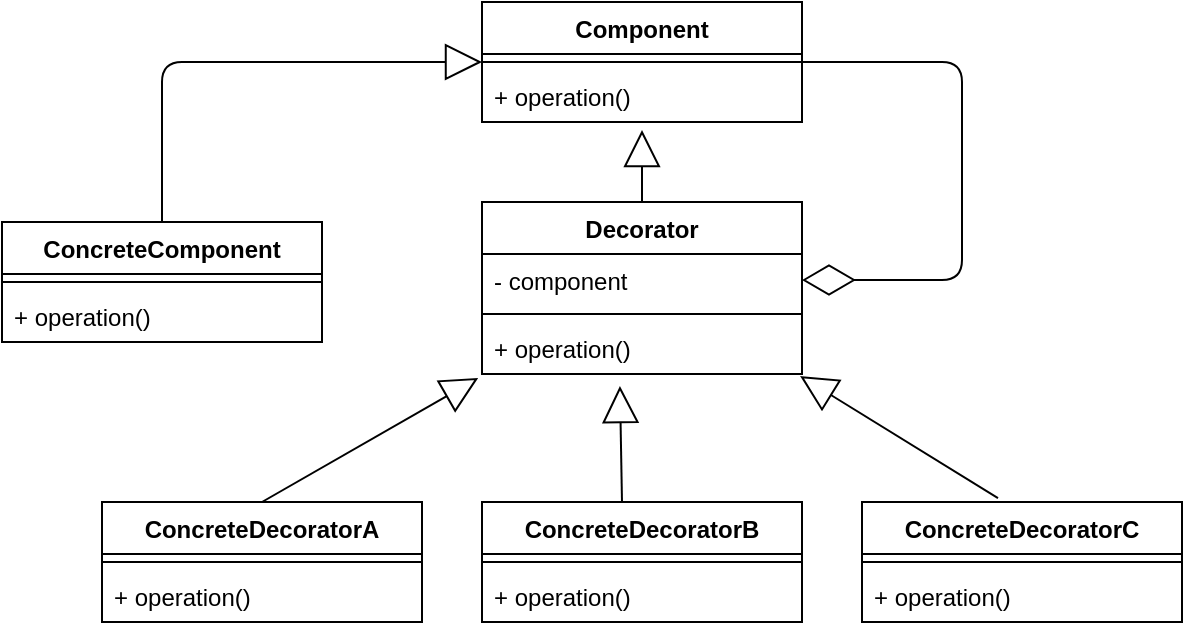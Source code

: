 <mxfile version="14.6.9" type="google"><diagram id="C5RBs43oDa-KdzZeNtuy" name="Page-1"><mxGraphModel dx="868" dy="452" grid="1" gridSize="10" guides="1" tooltips="1" connect="1" arrows="1" fold="1" page="1" pageScale="1" pageWidth="827" pageHeight="1169" math="0" shadow="0"><root><mxCell id="WIyWlLk6GJQsqaUBKTNV-0"/><mxCell id="WIyWlLk6GJQsqaUBKTNV-1" parent="WIyWlLk6GJQsqaUBKTNV-0"/><mxCell id="lM_vxeIOSqChK4_i3Jvv-0" value="Component" style="swimlane;fontStyle=1;align=center;verticalAlign=top;childLayout=stackLayout;horizontal=1;startSize=26;horizontalStack=0;resizeParent=1;resizeParentMax=0;resizeLast=0;collapsible=1;marginBottom=0;" vertex="1" parent="WIyWlLk6GJQsqaUBKTNV-1"><mxGeometry x="290" y="20" width="160" height="60" as="geometry"/></mxCell><mxCell id="lM_vxeIOSqChK4_i3Jvv-2" value="" style="line;strokeWidth=1;fillColor=none;align=left;verticalAlign=middle;spacingTop=-1;spacingLeft=3;spacingRight=3;rotatable=0;labelPosition=right;points=[];portConstraint=eastwest;" vertex="1" parent="lM_vxeIOSqChK4_i3Jvv-0"><mxGeometry y="26" width="160" height="8" as="geometry"/></mxCell><mxCell id="lM_vxeIOSqChK4_i3Jvv-3" value="+ operation()" style="text;strokeColor=none;fillColor=none;align=left;verticalAlign=top;spacingLeft=4;spacingRight=4;overflow=hidden;rotatable=0;points=[[0,0.5],[1,0.5]];portConstraint=eastwest;" vertex="1" parent="lM_vxeIOSqChK4_i3Jvv-0"><mxGeometry y="34" width="160" height="26" as="geometry"/></mxCell><mxCell id="lM_vxeIOSqChK4_i3Jvv-4" value="ConcreteComponent" style="swimlane;fontStyle=1;align=center;verticalAlign=top;childLayout=stackLayout;horizontal=1;startSize=26;horizontalStack=0;resizeParent=1;resizeParentMax=0;resizeLast=0;collapsible=1;marginBottom=0;" vertex="1" parent="WIyWlLk6GJQsqaUBKTNV-1"><mxGeometry x="50" y="130" width="160" height="60" as="geometry"/></mxCell><mxCell id="lM_vxeIOSqChK4_i3Jvv-6" value="" style="line;strokeWidth=1;fillColor=none;align=left;verticalAlign=middle;spacingTop=-1;spacingLeft=3;spacingRight=3;rotatable=0;labelPosition=right;points=[];portConstraint=eastwest;" vertex="1" parent="lM_vxeIOSqChK4_i3Jvv-4"><mxGeometry y="26" width="160" height="8" as="geometry"/></mxCell><mxCell id="lM_vxeIOSqChK4_i3Jvv-7" value="+ operation()" style="text;strokeColor=none;fillColor=none;align=left;verticalAlign=top;spacingLeft=4;spacingRight=4;overflow=hidden;rotatable=0;points=[[0,0.5],[1,0.5]];portConstraint=eastwest;" vertex="1" parent="lM_vxeIOSqChK4_i3Jvv-4"><mxGeometry y="34" width="160" height="26" as="geometry"/></mxCell><mxCell id="lM_vxeIOSqChK4_i3Jvv-8" value="Decorator" style="swimlane;fontStyle=1;align=center;verticalAlign=top;childLayout=stackLayout;horizontal=1;startSize=26;horizontalStack=0;resizeParent=1;resizeParentMax=0;resizeLast=0;collapsible=1;marginBottom=0;" vertex="1" parent="WIyWlLk6GJQsqaUBKTNV-1"><mxGeometry x="290" y="120" width="160" height="86" as="geometry"/></mxCell><mxCell id="lM_vxeIOSqChK4_i3Jvv-9" value="- component" style="text;strokeColor=none;fillColor=none;align=left;verticalAlign=top;spacingLeft=4;spacingRight=4;overflow=hidden;rotatable=0;points=[[0,0.5],[1,0.5]];portConstraint=eastwest;" vertex="1" parent="lM_vxeIOSqChK4_i3Jvv-8"><mxGeometry y="26" width="160" height="26" as="geometry"/></mxCell><mxCell id="lM_vxeIOSqChK4_i3Jvv-10" value="" style="line;strokeWidth=1;fillColor=none;align=left;verticalAlign=middle;spacingTop=-1;spacingLeft=3;spacingRight=3;rotatable=0;labelPosition=right;points=[];portConstraint=eastwest;" vertex="1" parent="lM_vxeIOSqChK4_i3Jvv-8"><mxGeometry y="52" width="160" height="8" as="geometry"/></mxCell><mxCell id="lM_vxeIOSqChK4_i3Jvv-11" value="+ operation()" style="text;strokeColor=none;fillColor=none;align=left;verticalAlign=top;spacingLeft=4;spacingRight=4;overflow=hidden;rotatable=0;points=[[0,0.5],[1,0.5]];portConstraint=eastwest;" vertex="1" parent="lM_vxeIOSqChK4_i3Jvv-8"><mxGeometry y="60" width="160" height="26" as="geometry"/></mxCell><mxCell id="lM_vxeIOSqChK4_i3Jvv-12" value="ConcreteDecoratorA" style="swimlane;fontStyle=1;align=center;verticalAlign=top;childLayout=stackLayout;horizontal=1;startSize=26;horizontalStack=0;resizeParent=1;resizeParentMax=0;resizeLast=0;collapsible=1;marginBottom=0;" vertex="1" parent="WIyWlLk6GJQsqaUBKTNV-1"><mxGeometry x="100" y="270" width="160" height="60" as="geometry"/></mxCell><mxCell id="lM_vxeIOSqChK4_i3Jvv-14" value="" style="line;strokeWidth=1;fillColor=none;align=left;verticalAlign=middle;spacingTop=-1;spacingLeft=3;spacingRight=3;rotatable=0;labelPosition=right;points=[];portConstraint=eastwest;" vertex="1" parent="lM_vxeIOSqChK4_i3Jvv-12"><mxGeometry y="26" width="160" height="8" as="geometry"/></mxCell><mxCell id="lM_vxeIOSqChK4_i3Jvv-15" value="+ operation()" style="text;strokeColor=none;fillColor=none;align=left;verticalAlign=top;spacingLeft=4;spacingRight=4;overflow=hidden;rotatable=0;points=[[0,0.5],[1,0.5]];portConstraint=eastwest;" vertex="1" parent="lM_vxeIOSqChK4_i3Jvv-12"><mxGeometry y="34" width="160" height="26" as="geometry"/></mxCell><mxCell id="lM_vxeIOSqChK4_i3Jvv-16" value="ConcreteDecoratorB" style="swimlane;fontStyle=1;align=center;verticalAlign=top;childLayout=stackLayout;horizontal=1;startSize=26;horizontalStack=0;resizeParent=1;resizeParentMax=0;resizeLast=0;collapsible=1;marginBottom=0;" vertex="1" parent="WIyWlLk6GJQsqaUBKTNV-1"><mxGeometry x="290" y="270" width="160" height="60" as="geometry"/></mxCell><mxCell id="lM_vxeIOSqChK4_i3Jvv-28" value="" style="endArrow=block;endSize=16;endFill=0;html=1;entryX=0.431;entryY=1.231;entryDx=0;entryDy=0;entryPerimeter=0;" edge="1" parent="lM_vxeIOSqChK4_i3Jvv-16" target="lM_vxeIOSqChK4_i3Jvv-11"><mxGeometry width="160" relative="1" as="geometry"><mxPoint x="70" as="sourcePoint"/><mxPoint x="230" as="targetPoint"/></mxGeometry></mxCell><mxCell id="lM_vxeIOSqChK4_i3Jvv-18" value="" style="line;strokeWidth=1;fillColor=none;align=left;verticalAlign=middle;spacingTop=-1;spacingLeft=3;spacingRight=3;rotatable=0;labelPosition=right;points=[];portConstraint=eastwest;" vertex="1" parent="lM_vxeIOSqChK4_i3Jvv-16"><mxGeometry y="26" width="160" height="8" as="geometry"/></mxCell><mxCell id="lM_vxeIOSqChK4_i3Jvv-19" value="+ operation()" style="text;strokeColor=none;fillColor=none;align=left;verticalAlign=top;spacingLeft=4;spacingRight=4;overflow=hidden;rotatable=0;points=[[0,0.5],[1,0.5]];portConstraint=eastwest;" vertex="1" parent="lM_vxeIOSqChK4_i3Jvv-16"><mxGeometry y="34" width="160" height="26" as="geometry"/></mxCell><mxCell id="lM_vxeIOSqChK4_i3Jvv-20" value="ConcreteDecoratorC" style="swimlane;fontStyle=1;align=center;verticalAlign=top;childLayout=stackLayout;horizontal=1;startSize=26;horizontalStack=0;resizeParent=1;resizeParentMax=0;resizeLast=0;collapsible=1;marginBottom=0;" vertex="1" parent="WIyWlLk6GJQsqaUBKTNV-1"><mxGeometry x="480" y="270" width="160" height="60" as="geometry"/></mxCell><mxCell id="lM_vxeIOSqChK4_i3Jvv-22" value="" style="line;strokeWidth=1;fillColor=none;align=left;verticalAlign=middle;spacingTop=-1;spacingLeft=3;spacingRight=3;rotatable=0;labelPosition=right;points=[];portConstraint=eastwest;" vertex="1" parent="lM_vxeIOSqChK4_i3Jvv-20"><mxGeometry y="26" width="160" height="8" as="geometry"/></mxCell><mxCell id="lM_vxeIOSqChK4_i3Jvv-23" value="+ operation()" style="text;strokeColor=none;fillColor=none;align=left;verticalAlign=top;spacingLeft=4;spacingRight=4;overflow=hidden;rotatable=0;points=[[0,0.5],[1,0.5]];portConstraint=eastwest;" vertex="1" parent="lM_vxeIOSqChK4_i3Jvv-20"><mxGeometry y="34" width="160" height="26" as="geometry"/></mxCell><mxCell id="lM_vxeIOSqChK4_i3Jvv-24" value="" style="endArrow=block;endSize=16;endFill=0;html=1;entryX=0.5;entryY=1.154;entryDx=0;entryDy=0;entryPerimeter=0;exitX=0.5;exitY=0;exitDx=0;exitDy=0;" edge="1" parent="WIyWlLk6GJQsqaUBKTNV-1" source="lM_vxeIOSqChK4_i3Jvv-8" target="lM_vxeIOSqChK4_i3Jvv-3"><mxGeometry width="160" relative="1" as="geometry"><mxPoint x="360" y="120" as="sourcePoint"/><mxPoint x="520" y="120" as="targetPoint"/></mxGeometry></mxCell><mxCell id="lM_vxeIOSqChK4_i3Jvv-25" value="&lt;br&gt;" style="endArrow=block;endSize=16;endFill=0;html=1;exitX=0.5;exitY=0;exitDx=0;exitDy=0;entryX=0;entryY=0.5;entryDx=0;entryDy=0;" edge="1" parent="WIyWlLk6GJQsqaUBKTNV-1" source="lM_vxeIOSqChK4_i3Jvv-4" target="lM_vxeIOSqChK4_i3Jvv-0"><mxGeometry width="160" relative="1" as="geometry"><mxPoint x="330" y="110" as="sourcePoint"/><mxPoint x="490" y="110" as="targetPoint"/><Array as="points"><mxPoint x="130" y="50"/></Array></mxGeometry></mxCell><mxCell id="lM_vxeIOSqChK4_i3Jvv-26" value="" style="endArrow=diamondThin;endFill=0;endSize=24;html=1;entryX=1;entryY=0.5;entryDx=0;entryDy=0;exitX=1;exitY=0.5;exitDx=0;exitDy=0;" edge="1" parent="WIyWlLk6GJQsqaUBKTNV-1" source="lM_vxeIOSqChK4_i3Jvv-0" target="lM_vxeIOSqChK4_i3Jvv-9"><mxGeometry width="160" relative="1" as="geometry"><mxPoint x="610" y="120" as="sourcePoint"/><mxPoint x="490" y="200" as="targetPoint"/><Array as="points"><mxPoint x="530" y="50"/><mxPoint x="530" y="159"/></Array></mxGeometry></mxCell><mxCell id="lM_vxeIOSqChK4_i3Jvv-27" value="" style="endArrow=block;endSize=16;endFill=0;html=1;exitX=0.5;exitY=0;exitDx=0;exitDy=0;entryX=-0.012;entryY=1.077;entryDx=0;entryDy=0;entryPerimeter=0;" edge="1" parent="WIyWlLk6GJQsqaUBKTNV-1" source="lM_vxeIOSqChK4_i3Jvv-12" target="lM_vxeIOSqChK4_i3Jvv-11"><mxGeometry x="0.214" y="-9" width="160" relative="1" as="geometry"><mxPoint x="330" y="200" as="sourcePoint"/><mxPoint x="490" y="200" as="targetPoint"/><mxPoint as="offset"/></mxGeometry></mxCell><mxCell id="lM_vxeIOSqChK4_i3Jvv-29" value="" style="endArrow=block;endSize=16;endFill=0;html=1;exitX=0.425;exitY=-0.033;exitDx=0;exitDy=0;exitPerimeter=0;entryX=0.994;entryY=1.038;entryDx=0;entryDy=0;entryPerimeter=0;" edge="1" parent="WIyWlLk6GJQsqaUBKTNV-1" source="lM_vxeIOSqChK4_i3Jvv-20" target="lM_vxeIOSqChK4_i3Jvv-11"><mxGeometry width="160" relative="1" as="geometry"><mxPoint x="620" y="210" as="sourcePoint"/><mxPoint x="780" y="210" as="targetPoint"/></mxGeometry></mxCell></root></mxGraphModel></diagram></mxfile>